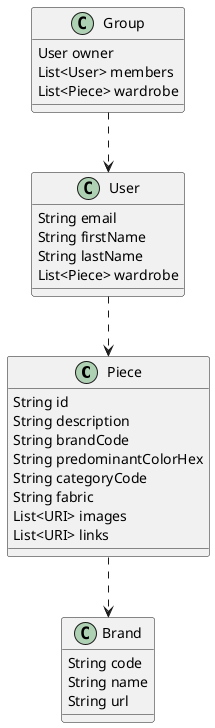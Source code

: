@startuml
'https://plantuml.com/class-diagram
'H&M category base https://rapidapi.com/apidojo/api/hm-hennes-mauritz/playground/5c336e0ee4b0b136b4746074

class Piece {
    String id
    String description
    String brandCode
    String predominantColorHex
    String categoryCode
    String fabric
    List<URI> images
    List<URI> links
}

class Brand {
    String code
    String name
    String url
}

class User {
    String email
    String firstName
    String lastName
    List<Piece> wardrobe
}

class Group {
    User owner
    List<User> members
    List<Piece> wardrobe
}

User ..> Piece
Group ..> User
Piece ..> Brand

@enduml